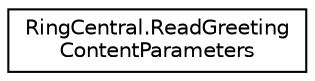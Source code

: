 digraph "Graphical Class Hierarchy"
{
 // LATEX_PDF_SIZE
  edge [fontname="Helvetica",fontsize="10",labelfontname="Helvetica",labelfontsize="10"];
  node [fontname="Helvetica",fontsize="10",shape=record];
  rankdir="LR";
  Node0 [label="RingCentral.ReadGreeting\lContentParameters",height=0.2,width=0.4,color="black", fillcolor="white", style="filled",URL="$classRingCentral_1_1ReadGreetingContentParameters.html",tooltip="Query parameters for operation readGreetingContent"];
}
